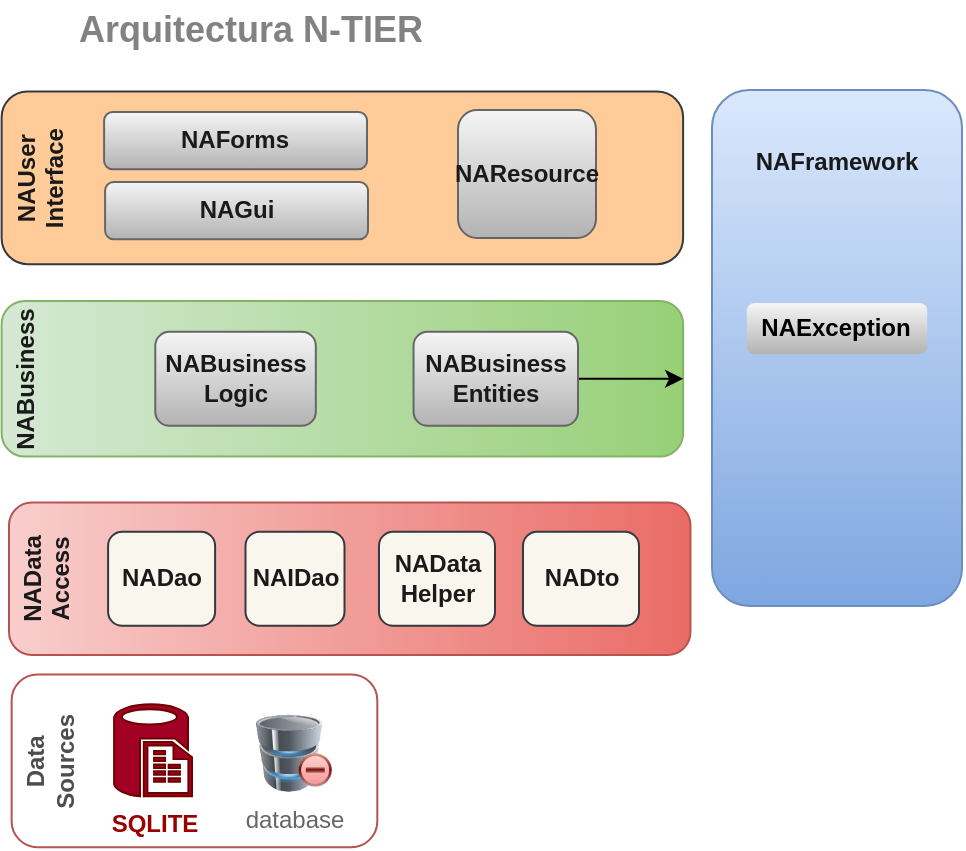 <mxfile>
    <diagram id="Y6fSDsqvAk1yxs2b39ig" name="Page-1">
        <mxGraphModel dx="746" dy="1671" grid="1" gridSize="10" guides="1" tooltips="1" connect="1" arrows="1" fold="1" page="1" pageScale="1" pageWidth="850" pageHeight="1100" math="0" shadow="0">
            <root>
                <mxCell id="0"/>
                <mxCell id="1" parent="0"/>
                <mxCell id="2" value="&lt;font color=&quot;#1a1a1a&quot;&gt;&lt;b&gt;NAData&lt;br&gt;Access&lt;br&gt;&lt;br&gt;&lt;br&gt;&lt;br&gt;&lt;br&gt;&lt;br&gt;&lt;br&gt;&lt;br&gt;&lt;br&gt;&lt;br&gt;&lt;br&gt;&lt;br&gt;&lt;br&gt;&lt;br&gt;&lt;br&gt;&lt;br&gt;&lt;br&gt;&lt;br&gt;&lt;br&gt;&lt;br&gt;&lt;br&gt;&lt;/b&gt;&lt;br&gt;&lt;/font&gt;" style="rounded=1;whiteSpace=wrap;html=1;fillColor=#f8cecc;strokeColor=#b85450;rotation=-90;gradientColor=#ea6b66;" vertex="1" parent="1">
                    <mxGeometry x="197.8" y="70" width="76.14" height="340.74" as="geometry"/>
                </mxCell>
                <mxCell id="3" value="&lt;font color=&quot;#1a1a1a&quot;&gt;&lt;b&gt;NADao&lt;/b&gt;&lt;br&gt;&lt;/font&gt;" style="rounded=1;whiteSpace=wrap;html=1;fillColor=#f9f7ed;strokeColor=#36393d;" vertex="1" parent="1">
                    <mxGeometry x="115.05" y="216.87" width="53.5" height="47" as="geometry"/>
                </mxCell>
                <mxCell id="4" value="&lt;font color=&quot;#828282&quot; style=&quot;font-size: 18px;&quot;&gt;&lt;b style=&quot;&quot;&gt;Arquitectura N-TIER&lt;/b&gt;&lt;/font&gt;" style="text;html=1;strokeColor=none;fillColor=none;align=center;verticalAlign=middle;whiteSpace=wrap;rounded=0;labelBackgroundColor=none;fontColor=#333333;" vertex="1" parent="1">
                    <mxGeometry x="64.38" y="-49" width="245" height="30" as="geometry"/>
                </mxCell>
                <mxCell id="5" value="&lt;font color=&quot;#1a1a1a&quot;&gt;&lt;b&gt;NAData Helper&lt;/b&gt;&lt;br&gt;&lt;/font&gt;" style="rounded=1;whiteSpace=wrap;html=1;fillColor=#f9f7ed;strokeColor=#36393d;" vertex="1" parent="1">
                    <mxGeometry x="250.5" y="216.87" width="58" height="47" as="geometry"/>
                </mxCell>
                <mxCell id="7" value="&lt;font color=&quot;#1a1a1a&quot;&gt;&lt;b&gt;NAFramework&lt;/b&gt;&lt;br&gt;&lt;br&gt;&lt;br&gt;&lt;br&gt;&lt;br&gt;&lt;br&gt;&lt;br&gt;&lt;br&gt;&lt;br&gt;&lt;br&gt;&lt;br&gt;&lt;br&gt;&lt;br&gt;&lt;br&gt;&lt;/font&gt;" style="rounded=1;whiteSpace=wrap;html=1;fillColor=#dae8fc;strokeColor=#6c8ebf;gradientColor=#7ea6e0;" vertex="1" parent="1">
                    <mxGeometry x="417" y="-4" width="125" height="258" as="geometry"/>
                </mxCell>
                <mxCell id="11" value="&lt;span style=&quot;&quot;&gt;&lt;font color=&quot;#000000&quot;&gt;&lt;b&gt;NAException&lt;/b&gt;&lt;/font&gt;&lt;/span&gt;" style="rounded=1;whiteSpace=wrap;html=1;fillColor=#f5f5f5;strokeColor=none;gradientColor=#b3b3b3;" vertex="1" parent="1">
                    <mxGeometry x="434.41" y="102.52" width="90.19" height="25.56" as="geometry"/>
                </mxCell>
                <mxCell id="13" value="&lt;font color=&quot;#1a1a1a&quot;&gt;&lt;b&gt;NABusiness&lt;br&gt;&lt;br&gt;&lt;br&gt;&lt;br&gt;&lt;br&gt;&lt;br&gt;&lt;br&gt;&lt;br&gt;&lt;br&gt;&lt;br&gt;&lt;br&gt;&lt;br&gt;&lt;br&gt;&lt;br&gt;&lt;br&gt;&lt;br&gt;&lt;br&gt;&lt;br&gt;&lt;br&gt;&lt;br&gt;&lt;br&gt;&lt;br&gt;&lt;/b&gt;&lt;br&gt;&lt;/font&gt;" style="rounded=1;whiteSpace=wrap;html=1;fillColor=#d5e8d4;strokeColor=#82b366;rotation=-90;gradientColor=#97d077;" vertex="1" parent="1">
                    <mxGeometry x="193.3" y="-30" width="77.77" height="340.74" as="geometry"/>
                </mxCell>
                <mxCell id="14" value="&lt;span style=&quot;color: rgb(26, 26, 26);&quot;&gt;&lt;b&gt;NABusiness Logic&lt;/b&gt;&lt;/span&gt;" style="rounded=1;whiteSpace=wrap;html=1;fillColor=#f5f5f5;strokeColor=#666666;gradientColor=#b3b3b3;" vertex="1" parent="1">
                    <mxGeometry x="138.64" y="116.87" width="80.27" height="47" as="geometry"/>
                </mxCell>
                <mxCell id="31" value="" style="edgeStyle=none;html=1;" edge="1" parent="1" source="15" target="13">
                    <mxGeometry relative="1" as="geometry"/>
                </mxCell>
                <mxCell id="15" value="&lt;font color=&quot;#1a1a1a&quot;&gt;&lt;b&gt;NABusiness Entities&lt;/b&gt;&lt;/font&gt;" style="rounded=1;whiteSpace=wrap;html=1;fillColor=#f5f5f5;strokeColor=#666666;gradientColor=#b3b3b3;" vertex="1" parent="1">
                    <mxGeometry x="267.77" y="116.87" width="82.23" height="47" as="geometry"/>
                </mxCell>
                <mxCell id="19" value="&lt;b style=&quot;&quot;&gt;&lt;font color=&quot;#4d4d4d&quot;&gt;Data&lt;br&gt;Sources&lt;br&gt;&lt;br&gt;&lt;br&gt;&lt;br&gt;&lt;br&gt;&lt;br&gt;&lt;br&gt;&lt;br&gt;&lt;br&gt;&lt;br&gt;&lt;/font&gt;&lt;br&gt;&lt;/b&gt;" style="rounded=1;whiteSpace=wrap;html=1;fillColor=none;strokeColor=#b85450;rotation=-90;gradientColor=#ea6b66;" vertex="1" parent="1">
                    <mxGeometry x="115.05" y="240" width="86.37" height="182.83" as="geometry"/>
                </mxCell>
                <mxCell id="21" value="&lt;font color=&quot;#1a1a1a&quot;&gt;&lt;b&gt;NAUser&lt;br&gt;Interface&lt;br&gt;&lt;br&gt;&lt;br&gt;&lt;br&gt;&lt;br&gt;&lt;br&gt;&lt;br&gt;&lt;br&gt;&lt;br&gt;&lt;br&gt;&lt;br&gt;&lt;br&gt;&lt;br&gt;&lt;br&gt;&lt;br&gt;&lt;br&gt;&lt;br&gt;&lt;br&gt;&lt;br&gt;&lt;br&gt;&lt;br&gt;&lt;/b&gt;&lt;br&gt;&lt;/font&gt;" style="rounded=1;whiteSpace=wrap;html=1;fillColor=#ffcc99;strokeColor=#36393d;rotation=-90;" vertex="1" parent="1">
                    <mxGeometry x="189" y="-130.49" width="86.37" height="340.74" as="geometry"/>
                </mxCell>
                <mxCell id="22" value="&lt;span style=&quot;color: rgb(26, 26, 26);&quot;&gt;&lt;b&gt;NAGui&lt;/b&gt;&lt;br&gt;&lt;/span&gt;" style="rounded=1;whiteSpace=wrap;html=1;fillColor=#f5f5f5;strokeColor=#666666;gradientColor=#b3b3b3;" vertex="1" parent="1">
                    <mxGeometry x="113.55" y="42" width="131.45" height="28.62" as="geometry"/>
                </mxCell>
                <mxCell id="23" value="&lt;span style=&quot;color: rgb(26, 26, 26);&quot;&gt;&lt;b&gt;NAForms&lt;/b&gt;&lt;/span&gt;" style="rounded=1;whiteSpace=wrap;html=1;fillColor=#f5f5f5;strokeColor=#666666;gradientColor=#b3b3b3;" vertex="1" parent="1">
                    <mxGeometry x="113.05" y="7" width="131.45" height="28.62" as="geometry"/>
                </mxCell>
                <mxCell id="24" value="&lt;span style=&quot;color: rgb(26, 26, 26);&quot;&gt;&lt;b&gt;NAResource&lt;/b&gt;&lt;br&gt;&lt;/span&gt;" style="rounded=1;whiteSpace=wrap;html=1;fillColor=#f5f5f5;strokeColor=#666666;gradientColor=#b3b3b3;" vertex="1" parent="1">
                    <mxGeometry x="290" y="6" width="69" height="64" as="geometry"/>
                </mxCell>
                <mxCell id="26" value="&lt;b&gt;&lt;font color=&quot;#990000&quot;&gt;SQLITE&lt;/font&gt;&lt;/b&gt;" style="verticalLabelPosition=bottom;html=1;verticalAlign=top;align=center;strokeColor=#6F0000;fillColor=#a20025;shape=mxgraph.azure.sql_reporting;fontColor=#ffffff;" vertex="1" parent="1">
                    <mxGeometry x="118.05" y="303.18" width="38.95" height="46" as="geometry"/>
                </mxCell>
                <mxCell id="27" value="&lt;font color=&quot;#666666&quot;&gt;database&lt;/font&gt;" style="image;html=1;image=img/lib/clip_art/computers/Database_Minus_128x128.png;strokeColor=default;fontColor=#FFFFFF;fillColor=none;" vertex="1" parent="1">
                    <mxGeometry x="189" y="307.92" width="38" height="39.32" as="geometry"/>
                </mxCell>
                <mxCell id="29" value="&lt;font color=&quot;#1a1a1a&quot;&gt;&lt;b&gt;NADto&lt;/b&gt;&lt;br&gt;&lt;/font&gt;" style="rounded=1;whiteSpace=wrap;html=1;fillColor=#f9f7ed;strokeColor=#36393d;" vertex="1" parent="1">
                    <mxGeometry x="322.5" y="216.87" width="58" height="47" as="geometry"/>
                </mxCell>
                <mxCell id="30" value="&lt;font color=&quot;#1a1a1a&quot;&gt;&lt;b&gt;NAIDao&lt;/b&gt;&lt;br&gt;&lt;/font&gt;" style="rounded=1;whiteSpace=wrap;html=1;fillColor=#f9f7ed;strokeColor=#36393d;" vertex="1" parent="1">
                    <mxGeometry x="183.75" y="216.87" width="49.5" height="47" as="geometry"/>
                </mxCell>
            </root>
        </mxGraphModel>
    </diagram>
</mxfile>